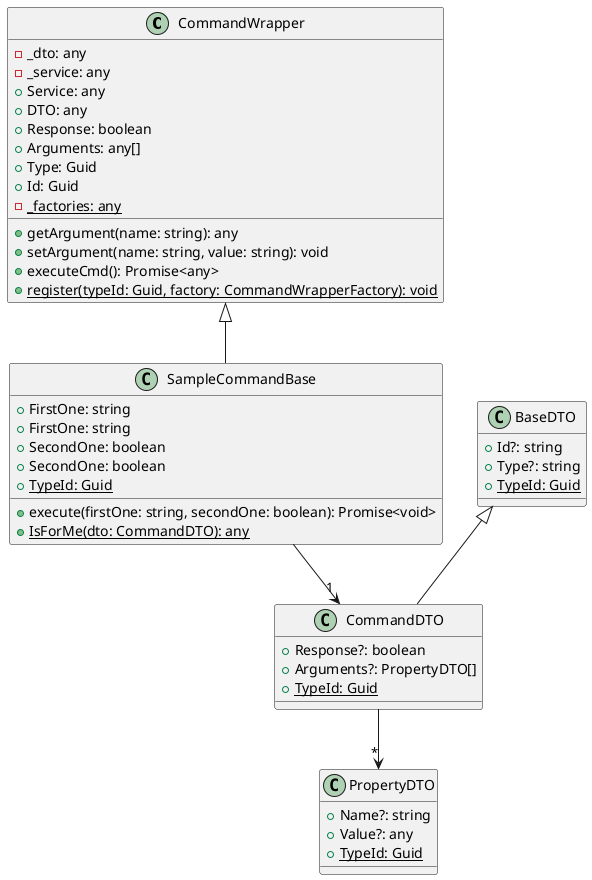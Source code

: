 @startuml
class CommandWrapper {
    -_dto: any
    -_service: any
    +Service: any
    +DTO: any
    +Response: boolean
    +Arguments: any[]
    +Type: Guid
    +Id: Guid
    +getArgument(name: string): any
    +setArgument(name: string, value: string): void
    +executeCmd(): Promise<any>
    -{static} _factories: any
    +{static} register(typeId: Guid, factory: CommandWrapperFactory): void
}
class PropertyDTO {
    +Name?: string
    +Value?: any
    +{static} TypeId: Guid
}
class BaseDTO {
    +Id?: string
    +Type?: string
    +{static} TypeId: Guid
}
class CommandDTO extends BaseDTO {
    +Response?: boolean
    +Arguments?: PropertyDTO[]
    +{static} TypeId: Guid
}
class SampleCommandBase extends CommandWrapper {
    +FirstOne: string
    +FirstOne: string
    +SecondOne: boolean
    +SecondOne: boolean
    +execute(firstOne: string, secondOne: boolean): Promise<void>
    +{static} TypeId: Guid
    +{static} IsForMe(dto: CommandDTO): any
}
CommandDTO --> "*" PropertyDTO
SampleCommandBase --> "1" CommandDTO
@enduml